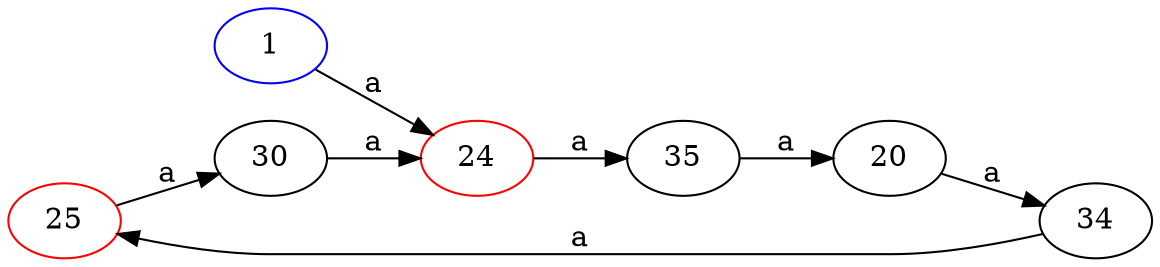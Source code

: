 digraph {
	rankdir=LR
	25 [color=red]
	25 -> 30 [label=a]
	30
	30 -> 24 [label=a]
	1 [color=blue]
	1 -> 24 [label=a]
	20
	20 -> 34 [label=a]
	35
	35 -> 20 [label=a]
	24 [color=red]
	24 -> 35 [label=a]
	34
	34 -> 25 [label=a]
}
